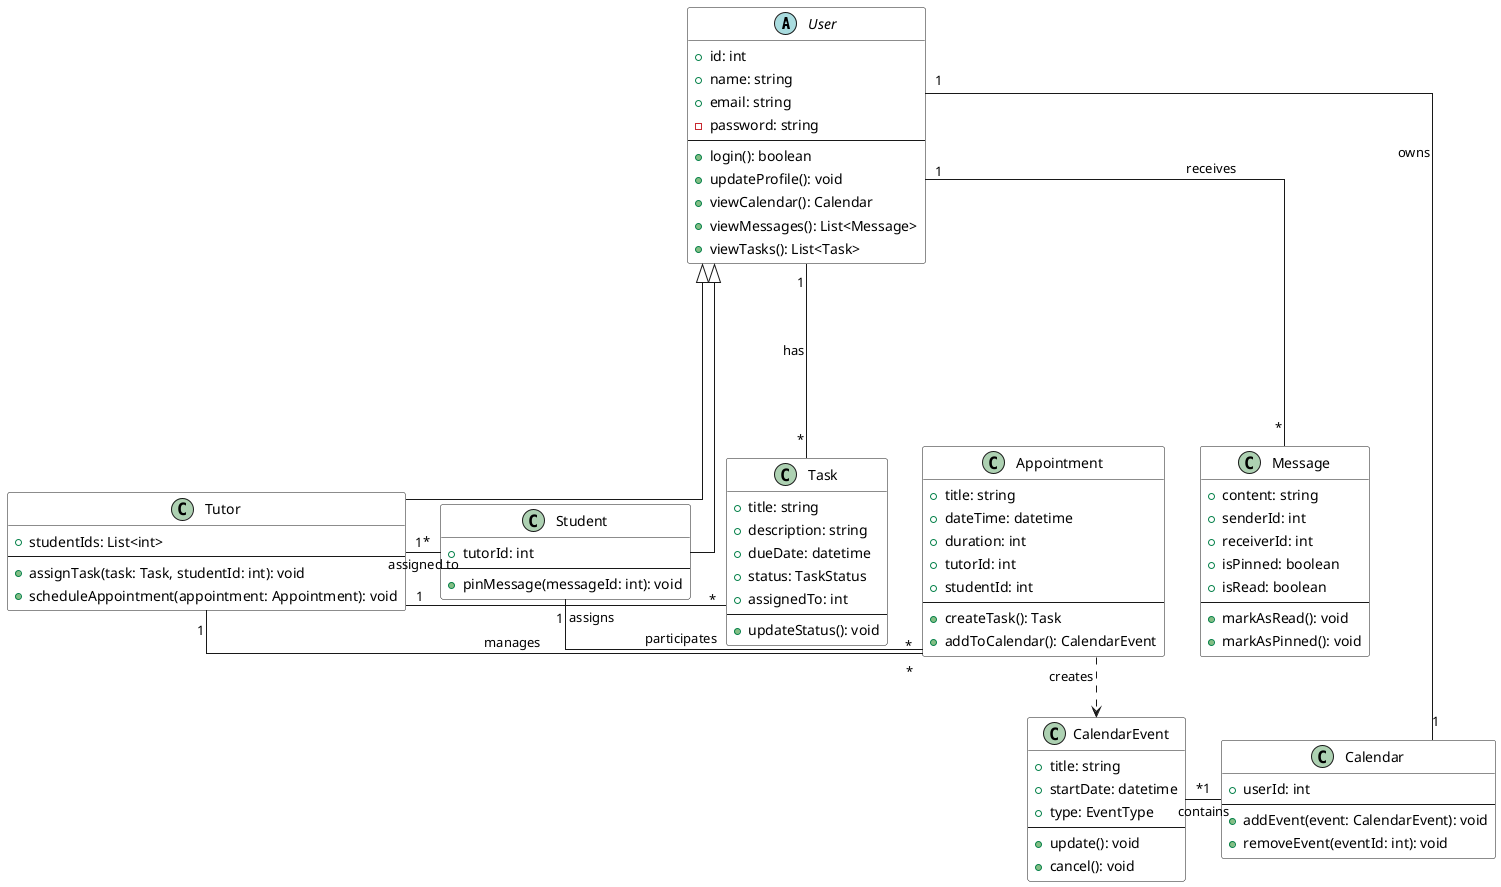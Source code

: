 @startuml HomeSkolar

' Layout configuration
skinparam linetype ortho  
skinparam padding 2

skinparam class {
    BackgroundColor white
}

' Placement hints
together {
    abstract class User
    class Student
    class Tutor
}

together {
    class Task
    class Message
    class Appointment
}

together {
    class Calendar
    class CalendarEvent
}

    abstract class User {
        +id: int
        +name: string
        +email: string
        -password: string
        --
        +login(): boolean
        +updateProfile(): void
        +viewCalendar(): Calendar
        +viewMessages(): List<Message>
        +viewTasks(): List<Task>
    }

    class Student {
        +tutorId: int
        --
        +pinMessage(messageId: int): void
    }

    class Tutor {
        +studentIds: List<int>
        --
        +assignTask(task: Task, studentId: int): void
        +scheduleAppointment(appointment: Appointment): void
    }

    class Calendar {
        +userId: int
        --
        +addEvent(event: CalendarEvent): void
        +removeEvent(eventId: int): void
    }

    class CalendarEvent {
        +title: string
        +startDate: datetime
        +type: EventType
        --
        +update(): void
        +cancel(): void
    }

    class Task {
        +title: string
        +description: string
        +dueDate: datetime
        +status: TaskStatus
        +assignedTo: int
        --
        +updateStatus(): void
    }

    class Message {
        +content: string
        +senderId: int
        +receiverId: int
        +isPinned: boolean
        +isRead: boolean
        --
        +markAsRead(): void
        +markAsPinned(): void
    }

    class Appointment {
        +title: string
        +dateTime: datetime
        +duration: int
        +tutorId: int
        +studentId: int
        --
        +createTask(): Task
        +addToCalendar(): CalendarEvent
    }


' Relations
User <|-- Student
User <|-- Tutor
Student "*" --right-- "1" Tutor : assigned to
User "1" --right-- "*" Task : has
Tutor "1" --right-- "*" Task : assigns
Student "1" --right-- "*" Appointment : participates
Tutor "1" --right-- "*" Appointment : manages
Message "*" --up-- "1" User : receives
User "1" --down-- "1" Calendar : owns
Calendar "1" --right-- "*" CalendarEvent : contains
Appointment ..> CalendarEvent : creates

@enduml